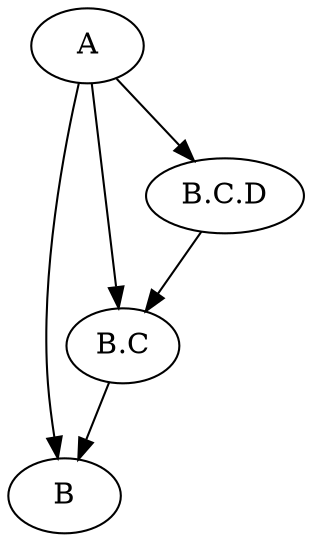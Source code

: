 digraph DependencyGraph {
	"A" -> "B"
	"A" -> "B.C"
	"A" -> "B.C.D"
	"B"
	"B.C" -> "B"
	"B.C.D" -> "B.C"
}